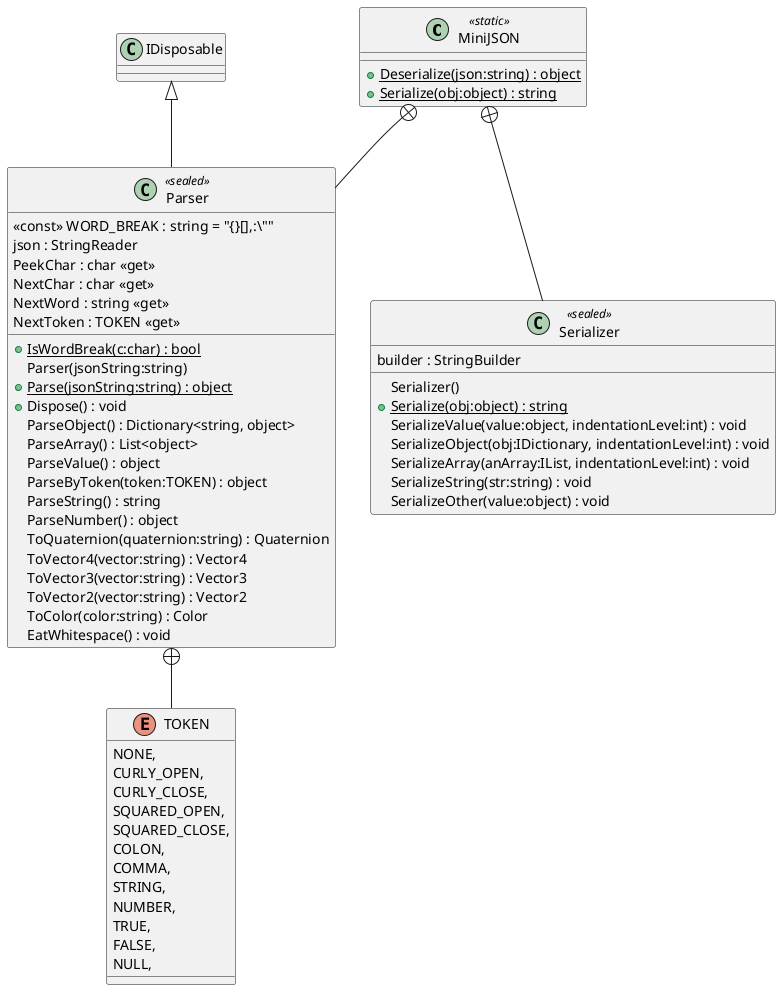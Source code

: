 @startuml
class MiniJSON <<static>> {
    + {static} Deserialize(json:string) : object
    + {static} Serialize(obj:object) : string
}
class Parser <<sealed>> {
    <<const>> WORD_BREAK : string = "{&#125;[],:\""
    + {static} IsWordBreak(c:char) : bool
    json : StringReader
    Parser(jsonString:string)
    + {static} Parse(jsonString:string) : object
    + Dispose() : void
    ParseObject() : Dictionary<string, object>
    ParseArray() : List<object>
    ParseValue() : object
    ParseByToken(token:TOKEN) : object
    ParseString() : string
    ParseNumber() : object
    ToQuaternion(quaternion:string) : Quaternion
    ToVector4(vector:string) : Vector4
    ToVector3(vector:string) : Vector3
    ToVector2(vector:string) : Vector2
    ToColor(color:string) : Color
    EatWhitespace() : void
    PeekChar : char <<get>>
    NextChar : char <<get>>
    NextWord : string <<get>>
    NextToken : TOKEN <<get>>
}
class Serializer <<sealed>> {
    builder : StringBuilder
    Serializer()
    + {static} Serialize(obj:object) : string
    SerializeValue(value:object, indentationLevel:int) : void
    SerializeObject(obj:IDictionary, indentationLevel:int) : void
    SerializeArray(anArray:IList, indentationLevel:int) : void
    SerializeString(str:string) : void
    SerializeOther(value:object) : void
}
enum TOKEN {
    NONE,
    CURLY_OPEN,
    CURLY_CLOSE,
    SQUARED_OPEN,
    SQUARED_CLOSE,
    COLON,
    COMMA,
    STRING,
    NUMBER,
    TRUE,
    FALSE,
    NULL,
}
MiniJSON +-- Parser
IDisposable <|-- Parser
MiniJSON +-- Serializer
Parser +-- TOKEN
@enduml
